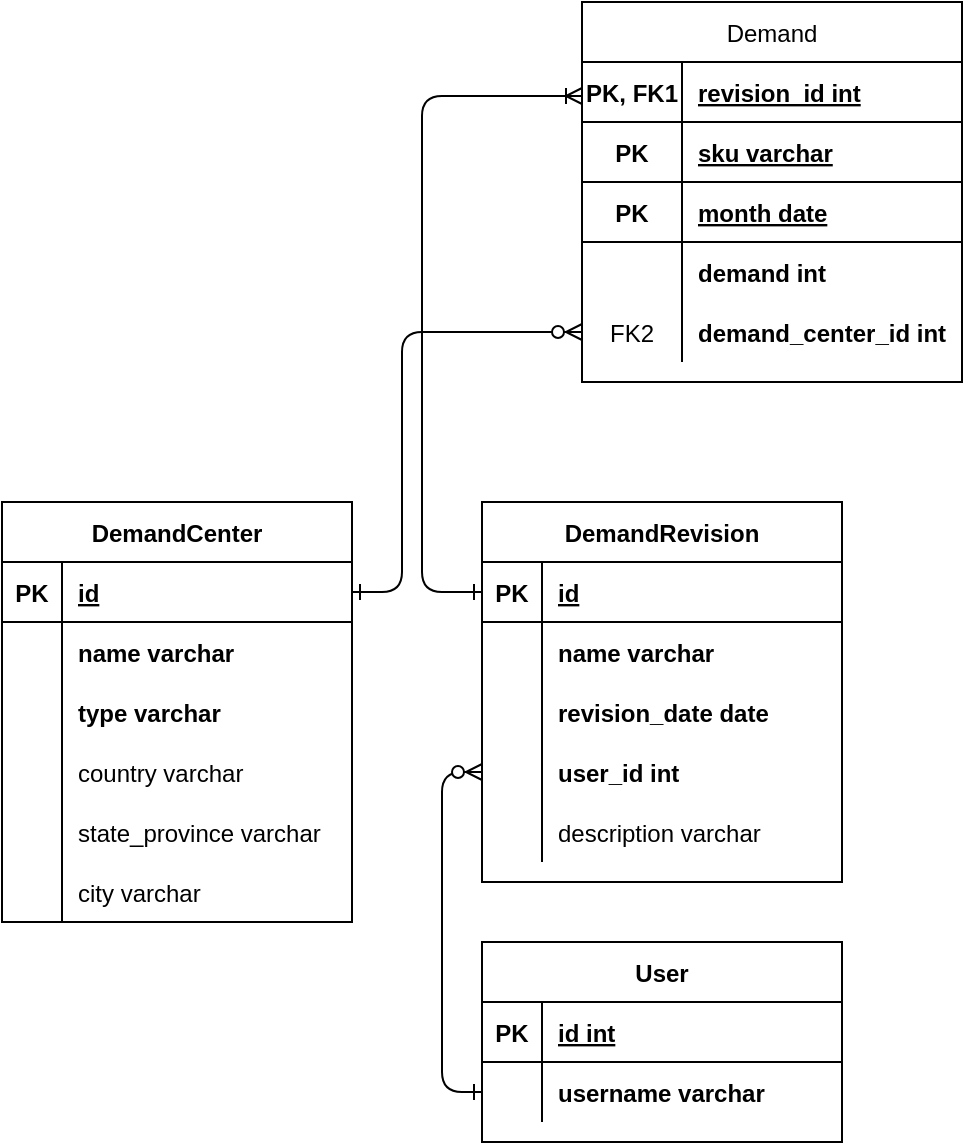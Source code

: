 <mxfile version="13.7.3" type="device"><diagram id="R2lEEEUBdFMjLlhIrx00" name="Page-1"><mxGraphModel dx="1520" dy="692" grid="1" gridSize="10" guides="1" tooltips="1" connect="1" arrows="1" fold="1" page="1" pageScale="1" pageWidth="850" pageHeight="1100" math="0" shadow="0" extFonts="Permanent Marker^https://fonts.googleapis.com/css?family=Permanent+Marker"><root><mxCell id="0"/><mxCell id="1" parent="0"/><mxCell id="-yoNqconU3aMI7GqoP51-16" value="DemandRevision" style="shape=table;startSize=30;container=1;collapsible=1;childLayout=tableLayout;fixedRows=1;rowLines=0;fontStyle=1;align=center;resizeLast=1;" vertex="1" parent="1"><mxGeometry x="90" y="330" width="180" height="190" as="geometry"/></mxCell><mxCell id="-yoNqconU3aMI7GqoP51-17" value="" style="shape=partialRectangle;collapsible=0;dropTarget=0;pointerEvents=0;fillColor=none;top=0;left=0;bottom=1;right=0;points=[[0,0.5],[1,0.5]];portConstraint=eastwest;" vertex="1" parent="-yoNqconU3aMI7GqoP51-16"><mxGeometry y="30" width="180" height="30" as="geometry"/></mxCell><mxCell id="-yoNqconU3aMI7GqoP51-18" value="PK" style="shape=partialRectangle;connectable=0;fillColor=none;top=0;left=0;bottom=0;right=0;fontStyle=1;overflow=hidden;" vertex="1" parent="-yoNqconU3aMI7GqoP51-17"><mxGeometry width="30" height="30" as="geometry"/></mxCell><mxCell id="-yoNqconU3aMI7GqoP51-19" value="id" style="shape=partialRectangle;connectable=0;fillColor=none;top=0;left=0;bottom=0;right=0;align=left;spacingLeft=6;fontStyle=5;overflow=hidden;" vertex="1" parent="-yoNqconU3aMI7GqoP51-17"><mxGeometry x="30" width="150" height="30" as="geometry"/></mxCell><mxCell id="-yoNqconU3aMI7GqoP51-20" value="" style="shape=partialRectangle;collapsible=0;dropTarget=0;pointerEvents=0;fillColor=none;top=0;left=0;bottom=0;right=0;points=[[0,0.5],[1,0.5]];portConstraint=eastwest;" vertex="1" parent="-yoNqconU3aMI7GqoP51-16"><mxGeometry y="60" width="180" height="30" as="geometry"/></mxCell><mxCell id="-yoNqconU3aMI7GqoP51-21" value="" style="shape=partialRectangle;connectable=0;fillColor=none;top=0;left=0;bottom=0;right=0;editable=1;overflow=hidden;" vertex="1" parent="-yoNqconU3aMI7GqoP51-20"><mxGeometry width="30" height="30" as="geometry"/></mxCell><mxCell id="-yoNqconU3aMI7GqoP51-22" value="name varchar" style="shape=partialRectangle;connectable=0;fillColor=none;top=0;left=0;bottom=0;right=0;align=left;spacingLeft=6;overflow=hidden;fontStyle=1" vertex="1" parent="-yoNqconU3aMI7GqoP51-20"><mxGeometry x="30" width="150" height="30" as="geometry"/></mxCell><mxCell id="-yoNqconU3aMI7GqoP51-23" value="" style="shape=partialRectangle;collapsible=0;dropTarget=0;pointerEvents=0;fillColor=none;top=0;left=0;bottom=0;right=0;points=[[0,0.5],[1,0.5]];portConstraint=eastwest;" vertex="1" parent="-yoNqconU3aMI7GqoP51-16"><mxGeometry y="90" width="180" height="30" as="geometry"/></mxCell><mxCell id="-yoNqconU3aMI7GqoP51-24" value="" style="shape=partialRectangle;connectable=0;fillColor=none;top=0;left=0;bottom=0;right=0;editable=1;overflow=hidden;" vertex="1" parent="-yoNqconU3aMI7GqoP51-23"><mxGeometry width="30" height="30" as="geometry"/></mxCell><mxCell id="-yoNqconU3aMI7GqoP51-25" value="revision_date date" style="shape=partialRectangle;connectable=0;fillColor=none;top=0;left=0;bottom=0;right=0;align=left;spacingLeft=6;overflow=hidden;fontStyle=1" vertex="1" parent="-yoNqconU3aMI7GqoP51-23"><mxGeometry x="30" width="150" height="30" as="geometry"/></mxCell><mxCell id="-yoNqconU3aMI7GqoP51-26" value="" style="shape=partialRectangle;collapsible=0;dropTarget=0;pointerEvents=0;fillColor=none;top=0;left=0;bottom=0;right=0;points=[[0,0.5],[1,0.5]];portConstraint=eastwest;" vertex="1" parent="-yoNqconU3aMI7GqoP51-16"><mxGeometry y="120" width="180" height="30" as="geometry"/></mxCell><mxCell id="-yoNqconU3aMI7GqoP51-27" value="" style="shape=partialRectangle;connectable=0;fillColor=none;top=0;left=0;bottom=0;right=0;editable=1;overflow=hidden;" vertex="1" parent="-yoNqconU3aMI7GqoP51-26"><mxGeometry width="30" height="30" as="geometry"/></mxCell><mxCell id="-yoNqconU3aMI7GqoP51-28" value="user_id int" style="shape=partialRectangle;connectable=0;fillColor=none;top=0;left=0;bottom=0;right=0;align=left;spacingLeft=6;overflow=hidden;fontStyle=1" vertex="1" parent="-yoNqconU3aMI7GqoP51-26"><mxGeometry x="30" width="150" height="30" as="geometry"/></mxCell><mxCell id="-yoNqconU3aMI7GqoP51-57" value="" style="shape=partialRectangle;collapsible=0;dropTarget=0;pointerEvents=0;fillColor=none;top=0;left=0;bottom=0;right=0;points=[[0,0.5],[1,0.5]];portConstraint=eastwest;" vertex="1" parent="-yoNqconU3aMI7GqoP51-16"><mxGeometry y="150" width="180" height="30" as="geometry"/></mxCell><mxCell id="-yoNqconU3aMI7GqoP51-58" value="" style="shape=partialRectangle;connectable=0;fillColor=none;top=0;left=0;bottom=0;right=0;editable=1;overflow=hidden;" vertex="1" parent="-yoNqconU3aMI7GqoP51-57"><mxGeometry width="30" height="30" as="geometry"/></mxCell><mxCell id="-yoNqconU3aMI7GqoP51-59" value="description varchar" style="shape=partialRectangle;connectable=0;fillColor=none;top=0;left=0;bottom=0;right=0;align=left;spacingLeft=6;overflow=hidden;fontStyle=0" vertex="1" parent="-yoNqconU3aMI7GqoP51-57"><mxGeometry x="30" width="150" height="30" as="geometry"/></mxCell><mxCell id="-yoNqconU3aMI7GqoP51-29" style="rounded=1;orthogonalLoop=1;jettySize=auto;html=1;exitX=0;exitY=0.5;exitDx=0;exitDy=0;entryX=0;entryY=0.25;entryDx=0;entryDy=0;endArrow=ERoneToMany;endFill=0;startArrow=ERone;startFill=0;sketch=0;edgeStyle=orthogonalEdgeStyle;" edge="1" parent="1" source="-yoNqconU3aMI7GqoP51-17" target="C-vyLk0tnHw3VtMMgP7b-23"><mxGeometry relative="1" as="geometry"><Array as="points"><mxPoint x="60" y="375"/><mxPoint x="60" y="127"/><mxPoint x="140" y="127"/></Array></mxGeometry></mxCell><mxCell id="-yoNqconU3aMI7GqoP51-56" style="edgeStyle=orthogonalEdgeStyle;rounded=1;sketch=0;orthogonalLoop=1;jettySize=auto;html=1;exitX=0;exitY=0.5;exitDx=0;exitDy=0;entryX=0;entryY=0.5;entryDx=0;entryDy=0;startArrow=ERzeroToMany;startFill=1;endArrow=ERone;endFill=0;" edge="1" parent="1" source="-yoNqconU3aMI7GqoP51-26" target="-yoNqconU3aMI7GqoP51-47"><mxGeometry relative="1" as="geometry"/></mxCell><mxCell id="-yoNqconU3aMI7GqoP51-80" style="rounded=1;sketch=0;orthogonalLoop=1;jettySize=auto;html=1;entryX=0;entryY=0.5;entryDx=0;entryDy=0;startArrow=ERone;startFill=0;endArrow=ERzeroToMany;endFill=1;exitX=1;exitY=0.5;exitDx=0;exitDy=0;edgeStyle=orthogonalEdgeStyle;" edge="1" parent="1" source="-yoNqconU3aMI7GqoP51-61" target="-yoNqconU3aMI7GqoP51-1"><mxGeometry relative="1" as="geometry"><mxPoint x="-160" y="180" as="sourcePoint"/><Array as="points"><mxPoint x="50" y="375"/><mxPoint x="50" y="245"/></Array></mxGeometry></mxCell><mxCell id="-yoNqconU3aMI7GqoP51-43" value="User" style="shape=table;startSize=30;container=1;collapsible=1;childLayout=tableLayout;fixedRows=1;rowLines=0;fontStyle=1;align=center;resizeLast=1;sketch=0;" vertex="1" parent="1"><mxGeometry x="90" y="550" width="180" height="100" as="geometry"/></mxCell><mxCell id="-yoNqconU3aMI7GqoP51-44" value="" style="shape=partialRectangle;collapsible=0;dropTarget=0;pointerEvents=0;fillColor=none;top=0;left=0;bottom=1;right=0;points=[[0,0.5],[1,0.5]];portConstraint=eastwest;" vertex="1" parent="-yoNqconU3aMI7GqoP51-43"><mxGeometry y="30" width="180" height="30" as="geometry"/></mxCell><mxCell id="-yoNqconU3aMI7GqoP51-45" value="PK" style="shape=partialRectangle;connectable=0;fillColor=none;top=0;left=0;bottom=0;right=0;fontStyle=1;overflow=hidden;" vertex="1" parent="-yoNqconU3aMI7GqoP51-44"><mxGeometry width="30" height="30" as="geometry"/></mxCell><mxCell id="-yoNqconU3aMI7GqoP51-46" value="id int" style="shape=partialRectangle;connectable=0;fillColor=none;top=0;left=0;bottom=0;right=0;align=left;spacingLeft=6;fontStyle=5;overflow=hidden;" vertex="1" parent="-yoNqconU3aMI7GqoP51-44"><mxGeometry x="30" width="150" height="30" as="geometry"/></mxCell><mxCell id="-yoNqconU3aMI7GqoP51-47" value="" style="shape=partialRectangle;collapsible=0;dropTarget=0;pointerEvents=0;fillColor=none;top=0;left=0;bottom=0;right=0;points=[[0,0.5],[1,0.5]];portConstraint=eastwest;" vertex="1" parent="-yoNqconU3aMI7GqoP51-43"><mxGeometry y="60" width="180" height="30" as="geometry"/></mxCell><mxCell id="-yoNqconU3aMI7GqoP51-48" value="" style="shape=partialRectangle;connectable=0;fillColor=none;top=0;left=0;bottom=0;right=0;editable=1;overflow=hidden;" vertex="1" parent="-yoNqconU3aMI7GqoP51-47"><mxGeometry width="30" height="30" as="geometry"/></mxCell><mxCell id="-yoNqconU3aMI7GqoP51-49" value="username varchar" style="shape=partialRectangle;connectable=0;fillColor=none;top=0;left=0;bottom=0;right=0;align=left;spacingLeft=6;overflow=hidden;fontStyle=1" vertex="1" parent="-yoNqconU3aMI7GqoP51-47"><mxGeometry x="30" width="150" height="30" as="geometry"/></mxCell><mxCell id="-yoNqconU3aMI7GqoP51-60" value="DemandCenter" style="shape=table;startSize=30;container=1;collapsible=1;childLayout=tableLayout;fixedRows=1;rowLines=0;fontStyle=1;align=center;resizeLast=1;sketch=0;" vertex="1" parent="1"><mxGeometry x="-150" y="330" width="175" height="210" as="geometry"/></mxCell><mxCell id="-yoNqconU3aMI7GqoP51-61" value="" style="shape=partialRectangle;collapsible=0;dropTarget=0;pointerEvents=0;fillColor=none;top=0;left=0;bottom=1;right=0;points=[[0,0.5],[1,0.5]];portConstraint=eastwest;" vertex="1" parent="-yoNqconU3aMI7GqoP51-60"><mxGeometry y="30" width="175" height="30" as="geometry"/></mxCell><mxCell id="-yoNqconU3aMI7GqoP51-62" value="PK" style="shape=partialRectangle;connectable=0;fillColor=none;top=0;left=0;bottom=0;right=0;fontStyle=1;overflow=hidden;" vertex="1" parent="-yoNqconU3aMI7GqoP51-61"><mxGeometry width="30" height="30" as="geometry"/></mxCell><mxCell id="-yoNqconU3aMI7GqoP51-63" value="id" style="shape=partialRectangle;connectable=0;fillColor=none;top=0;left=0;bottom=0;right=0;align=left;spacingLeft=6;fontStyle=5;overflow=hidden;" vertex="1" parent="-yoNqconU3aMI7GqoP51-61"><mxGeometry x="30" width="145" height="30" as="geometry"/></mxCell><mxCell id="-yoNqconU3aMI7GqoP51-64" value="" style="shape=partialRectangle;collapsible=0;dropTarget=0;pointerEvents=0;fillColor=none;top=0;left=0;bottom=0;right=0;points=[[0,0.5],[1,0.5]];portConstraint=eastwest;" vertex="1" parent="-yoNqconU3aMI7GqoP51-60"><mxGeometry y="60" width="175" height="30" as="geometry"/></mxCell><mxCell id="-yoNqconU3aMI7GqoP51-65" value="" style="shape=partialRectangle;connectable=0;fillColor=none;top=0;left=0;bottom=0;right=0;editable=1;overflow=hidden;" vertex="1" parent="-yoNqconU3aMI7GqoP51-64"><mxGeometry width="30" height="30" as="geometry"/></mxCell><mxCell id="-yoNqconU3aMI7GqoP51-66" value="name varchar" style="shape=partialRectangle;connectable=0;fillColor=none;top=0;left=0;bottom=0;right=0;align=left;spacingLeft=6;overflow=hidden;fontStyle=1" vertex="1" parent="-yoNqconU3aMI7GqoP51-64"><mxGeometry x="30" width="145" height="30" as="geometry"/></mxCell><mxCell id="-yoNqconU3aMI7GqoP51-67" value="" style="shape=partialRectangle;collapsible=0;dropTarget=0;pointerEvents=0;fillColor=none;top=0;left=0;bottom=0;right=0;points=[[0,0.5],[1,0.5]];portConstraint=eastwest;fontStyle=1" vertex="1" parent="-yoNqconU3aMI7GqoP51-60"><mxGeometry y="90" width="175" height="30" as="geometry"/></mxCell><mxCell id="-yoNqconU3aMI7GqoP51-68" value="" style="shape=partialRectangle;connectable=0;fillColor=none;top=0;left=0;bottom=0;right=0;editable=1;overflow=hidden;" vertex="1" parent="-yoNqconU3aMI7GqoP51-67"><mxGeometry width="30" height="30" as="geometry"/></mxCell><mxCell id="-yoNqconU3aMI7GqoP51-69" value="type varchar" style="shape=partialRectangle;connectable=0;fillColor=none;top=0;left=0;bottom=0;right=0;align=left;spacingLeft=6;overflow=hidden;fontStyle=1" vertex="1" parent="-yoNqconU3aMI7GqoP51-67"><mxGeometry x="30" width="145" height="30" as="geometry"/></mxCell><mxCell id="-yoNqconU3aMI7GqoP51-70" value="" style="shape=partialRectangle;collapsible=0;dropTarget=0;pointerEvents=0;fillColor=none;top=0;left=0;bottom=0;right=0;points=[[0,0.5],[1,0.5]];portConstraint=eastwest;" vertex="1" parent="-yoNqconU3aMI7GqoP51-60"><mxGeometry y="120" width="175" height="30" as="geometry"/></mxCell><mxCell id="-yoNqconU3aMI7GqoP51-71" value="" style="shape=partialRectangle;connectable=0;fillColor=none;top=0;left=0;bottom=0;right=0;editable=1;overflow=hidden;" vertex="1" parent="-yoNqconU3aMI7GqoP51-70"><mxGeometry width="30" height="30" as="geometry"/></mxCell><mxCell id="-yoNqconU3aMI7GqoP51-72" value="country varchar" style="shape=partialRectangle;connectable=0;fillColor=none;top=0;left=0;bottom=0;right=0;align=left;spacingLeft=6;overflow=hidden;fontStyle=0" vertex="1" parent="-yoNqconU3aMI7GqoP51-70"><mxGeometry x="30" width="145" height="30" as="geometry"/></mxCell><mxCell id="-yoNqconU3aMI7GqoP51-73" value="" style="shape=partialRectangle;collapsible=0;dropTarget=0;pointerEvents=0;fillColor=none;top=0;left=0;bottom=0;right=0;points=[[0,0.5],[1,0.5]];portConstraint=eastwest;" vertex="1" parent="-yoNqconU3aMI7GqoP51-60"><mxGeometry y="150" width="175" height="30" as="geometry"/></mxCell><mxCell id="-yoNqconU3aMI7GqoP51-74" value="" style="shape=partialRectangle;connectable=0;fillColor=none;top=0;left=0;bottom=0;right=0;editable=1;overflow=hidden;" vertex="1" parent="-yoNqconU3aMI7GqoP51-73"><mxGeometry width="30" height="30" as="geometry"/></mxCell><mxCell id="-yoNqconU3aMI7GqoP51-75" value="state_province varchar" style="shape=partialRectangle;connectable=0;fillColor=none;top=0;left=0;bottom=0;right=0;align=left;spacingLeft=6;overflow=hidden;fontStyle=0" vertex="1" parent="-yoNqconU3aMI7GqoP51-73"><mxGeometry x="30" width="145" height="30" as="geometry"/></mxCell><mxCell id="-yoNqconU3aMI7GqoP51-76" value="" style="shape=partialRectangle;collapsible=0;dropTarget=0;pointerEvents=0;fillColor=none;top=0;left=0;bottom=0;right=0;points=[[0,0.5],[1,0.5]];portConstraint=eastwest;" vertex="1" parent="-yoNqconU3aMI7GqoP51-60"><mxGeometry y="180" width="175" height="30" as="geometry"/></mxCell><mxCell id="-yoNqconU3aMI7GqoP51-77" value="" style="shape=partialRectangle;connectable=0;fillColor=none;top=0;left=0;bottom=0;right=0;editable=1;overflow=hidden;" vertex="1" parent="-yoNqconU3aMI7GqoP51-76"><mxGeometry width="30" height="30" as="geometry"/></mxCell><mxCell id="-yoNqconU3aMI7GqoP51-78" value="city varchar" style="shape=partialRectangle;connectable=0;fillColor=none;top=0;left=0;bottom=0;right=0;align=left;spacingLeft=6;overflow=hidden;fontStyle=0" vertex="1" parent="-yoNqconU3aMI7GqoP51-76"><mxGeometry x="30" width="145" height="30" as="geometry"/></mxCell><mxCell id="C-vyLk0tnHw3VtMMgP7b-23" value="Demand" style="shape=table;startSize=30;container=1;collapsible=1;childLayout=tableLayout;fixedRows=1;rowLines=0;fontStyle=0;align=center;resizeLast=1;sketch=0;" parent="1" vertex="1"><mxGeometry x="140" y="80" width="190" height="190.0" as="geometry"><mxRectangle x="120" y="120" width="100" height="30" as="alternateBounds"/></mxGeometry></mxCell><mxCell id="C-vyLk0tnHw3VtMMgP7b-24" value="" style="shape=partialRectangle;collapsible=0;dropTarget=0;pointerEvents=0;fillColor=none;points=[[0,0.5],[1,0.5]];portConstraint=eastwest;top=0;left=0;right=0;bottom=1;" parent="C-vyLk0tnHw3VtMMgP7b-23" vertex="1"><mxGeometry y="30" width="190" height="30" as="geometry"/></mxCell><mxCell id="C-vyLk0tnHw3VtMMgP7b-25" value="PK, FK1" style="shape=partialRectangle;overflow=hidden;connectable=0;fillColor=none;top=0;left=0;bottom=0;right=0;fontStyle=1;" parent="C-vyLk0tnHw3VtMMgP7b-24" vertex="1"><mxGeometry width="50" height="30" as="geometry"/></mxCell><mxCell id="C-vyLk0tnHw3VtMMgP7b-26" value="revision_id int" style="shape=partialRectangle;overflow=hidden;connectable=0;fillColor=none;top=0;left=0;bottom=0;right=0;align=left;spacingLeft=6;fontStyle=5;" parent="C-vyLk0tnHw3VtMMgP7b-24" vertex="1"><mxGeometry x="50" width="140" height="30" as="geometry"/></mxCell><mxCell id="-yoNqconU3aMI7GqoP51-4" value="" style="shape=partialRectangle;collapsible=0;dropTarget=0;pointerEvents=0;fillColor=none;points=[[0,0.5],[1,0.5]];portConstraint=eastwest;top=0;left=0;right=0;bottom=1;" vertex="1" parent="C-vyLk0tnHw3VtMMgP7b-23"><mxGeometry y="60" width="190" height="30" as="geometry"/></mxCell><mxCell id="-yoNqconU3aMI7GqoP51-5" value="PK" style="shape=partialRectangle;overflow=hidden;connectable=0;fillColor=none;top=0;left=0;bottom=0;right=0;fontStyle=1;" vertex="1" parent="-yoNqconU3aMI7GqoP51-4"><mxGeometry width="50" height="30" as="geometry"/></mxCell><mxCell id="-yoNqconU3aMI7GqoP51-6" value="sku varchar" style="shape=partialRectangle;overflow=hidden;connectable=0;fillColor=none;top=0;left=0;bottom=0;right=0;align=left;spacingLeft=6;fontStyle=5;" vertex="1" parent="-yoNqconU3aMI7GqoP51-4"><mxGeometry x="50" width="140" height="30" as="geometry"/></mxCell><mxCell id="-yoNqconU3aMI7GqoP51-81" value="" style="shape=partialRectangle;collapsible=0;dropTarget=0;pointerEvents=0;fillColor=none;points=[[0,0.5],[1,0.5]];portConstraint=eastwest;top=0;left=0;right=0;bottom=1;" vertex="1" parent="C-vyLk0tnHw3VtMMgP7b-23"><mxGeometry y="90" width="190" height="30" as="geometry"/></mxCell><mxCell id="-yoNqconU3aMI7GqoP51-82" value="PK" style="shape=partialRectangle;overflow=hidden;connectable=0;fillColor=none;top=0;left=0;bottom=0;right=0;fontStyle=1;" vertex="1" parent="-yoNqconU3aMI7GqoP51-81"><mxGeometry width="50" height="30" as="geometry"/></mxCell><mxCell id="-yoNqconU3aMI7GqoP51-83" value="month date" style="shape=partialRectangle;overflow=hidden;connectable=0;fillColor=none;top=0;left=0;bottom=0;right=0;align=left;spacingLeft=6;fontStyle=5;" vertex="1" parent="-yoNqconU3aMI7GqoP51-81"><mxGeometry x="50" width="140" height="30" as="geometry"/></mxCell><mxCell id="C-vyLk0tnHw3VtMMgP7b-27" value="" style="shape=partialRectangle;collapsible=0;dropTarget=0;pointerEvents=0;fillColor=none;points=[[0,0.5],[1,0.5]];portConstraint=eastwest;top=0;left=0;right=0;bottom=0;" parent="C-vyLk0tnHw3VtMMgP7b-23" vertex="1"><mxGeometry y="120" width="190" height="30" as="geometry"/></mxCell><mxCell id="C-vyLk0tnHw3VtMMgP7b-28" value="" style="shape=partialRectangle;overflow=hidden;connectable=0;fillColor=none;top=0;left=0;bottom=0;right=0;" parent="C-vyLk0tnHw3VtMMgP7b-27" vertex="1"><mxGeometry width="50" height="30" as="geometry"/></mxCell><mxCell id="C-vyLk0tnHw3VtMMgP7b-29" value="demand int" style="shape=partialRectangle;overflow=hidden;connectable=0;fillColor=none;top=0;left=0;bottom=0;right=0;align=left;spacingLeft=6;fontStyle=1" parent="C-vyLk0tnHw3VtMMgP7b-27" vertex="1"><mxGeometry x="50" width="140" height="30" as="geometry"/></mxCell><mxCell id="-yoNqconU3aMI7GqoP51-1" value="" style="shape=partialRectangle;collapsible=0;dropTarget=0;pointerEvents=0;fillColor=none;points=[[0,0.5],[1,0.5]];portConstraint=eastwest;top=0;left=0;right=0;bottom=0;" vertex="1" parent="C-vyLk0tnHw3VtMMgP7b-23"><mxGeometry y="150" width="190" height="30" as="geometry"/></mxCell><mxCell id="-yoNqconU3aMI7GqoP51-2" value="FK2" style="shape=partialRectangle;overflow=hidden;connectable=0;fillColor=none;top=0;left=0;bottom=0;right=0;" vertex="1" parent="-yoNqconU3aMI7GqoP51-1"><mxGeometry width="50" height="30" as="geometry"/></mxCell><mxCell id="-yoNqconU3aMI7GqoP51-3" value="demand_center_id int" style="shape=partialRectangle;overflow=hidden;connectable=0;fillColor=none;top=0;left=0;bottom=0;right=0;align=left;spacingLeft=6;fontStyle=1" vertex="1" parent="-yoNqconU3aMI7GqoP51-1"><mxGeometry x="50" width="140" height="30" as="geometry"/></mxCell></root></mxGraphModel></diagram></mxfile>